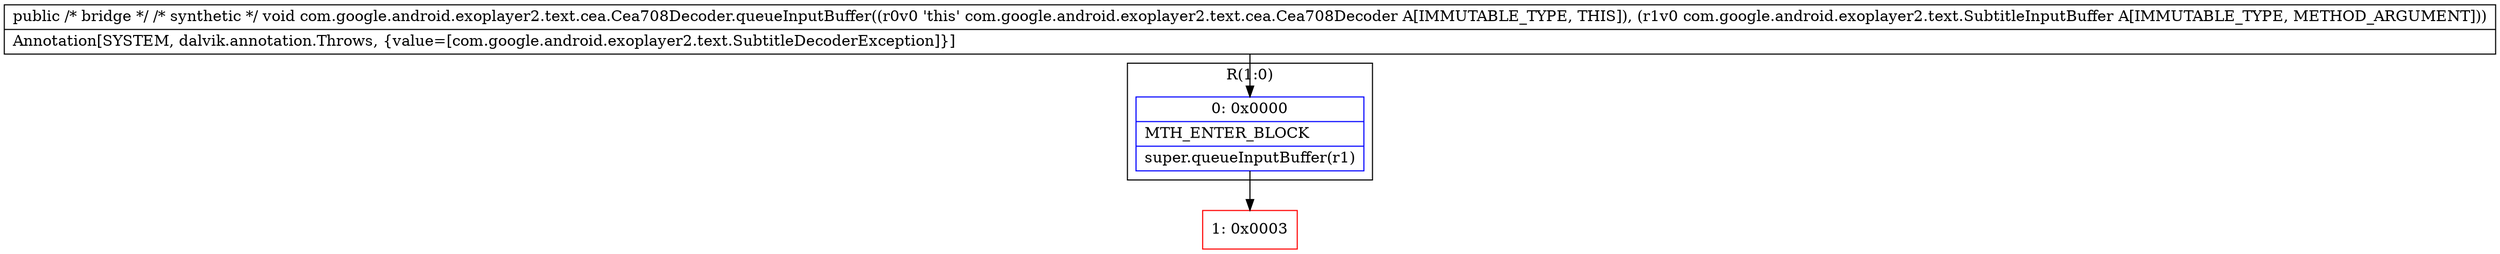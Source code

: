 digraph "CFG forcom.google.android.exoplayer2.text.cea.Cea708Decoder.queueInputBuffer(Lcom\/google\/android\/exoplayer2\/text\/SubtitleInputBuffer;)V" {
subgraph cluster_Region_1070802738 {
label = "R(1:0)";
node [shape=record,color=blue];
Node_0 [shape=record,label="{0\:\ 0x0000|MTH_ENTER_BLOCK\l|super.queueInputBuffer(r1)\l}"];
}
Node_1 [shape=record,color=red,label="{1\:\ 0x0003}"];
MethodNode[shape=record,label="{public \/* bridge *\/ \/* synthetic *\/ void com.google.android.exoplayer2.text.cea.Cea708Decoder.queueInputBuffer((r0v0 'this' com.google.android.exoplayer2.text.cea.Cea708Decoder A[IMMUTABLE_TYPE, THIS]), (r1v0 com.google.android.exoplayer2.text.SubtitleInputBuffer A[IMMUTABLE_TYPE, METHOD_ARGUMENT]))  | Annotation[SYSTEM, dalvik.annotation.Throws, \{value=[com.google.android.exoplayer2.text.SubtitleDecoderException]\}]\l}"];
MethodNode -> Node_0;
Node_0 -> Node_1;
}

